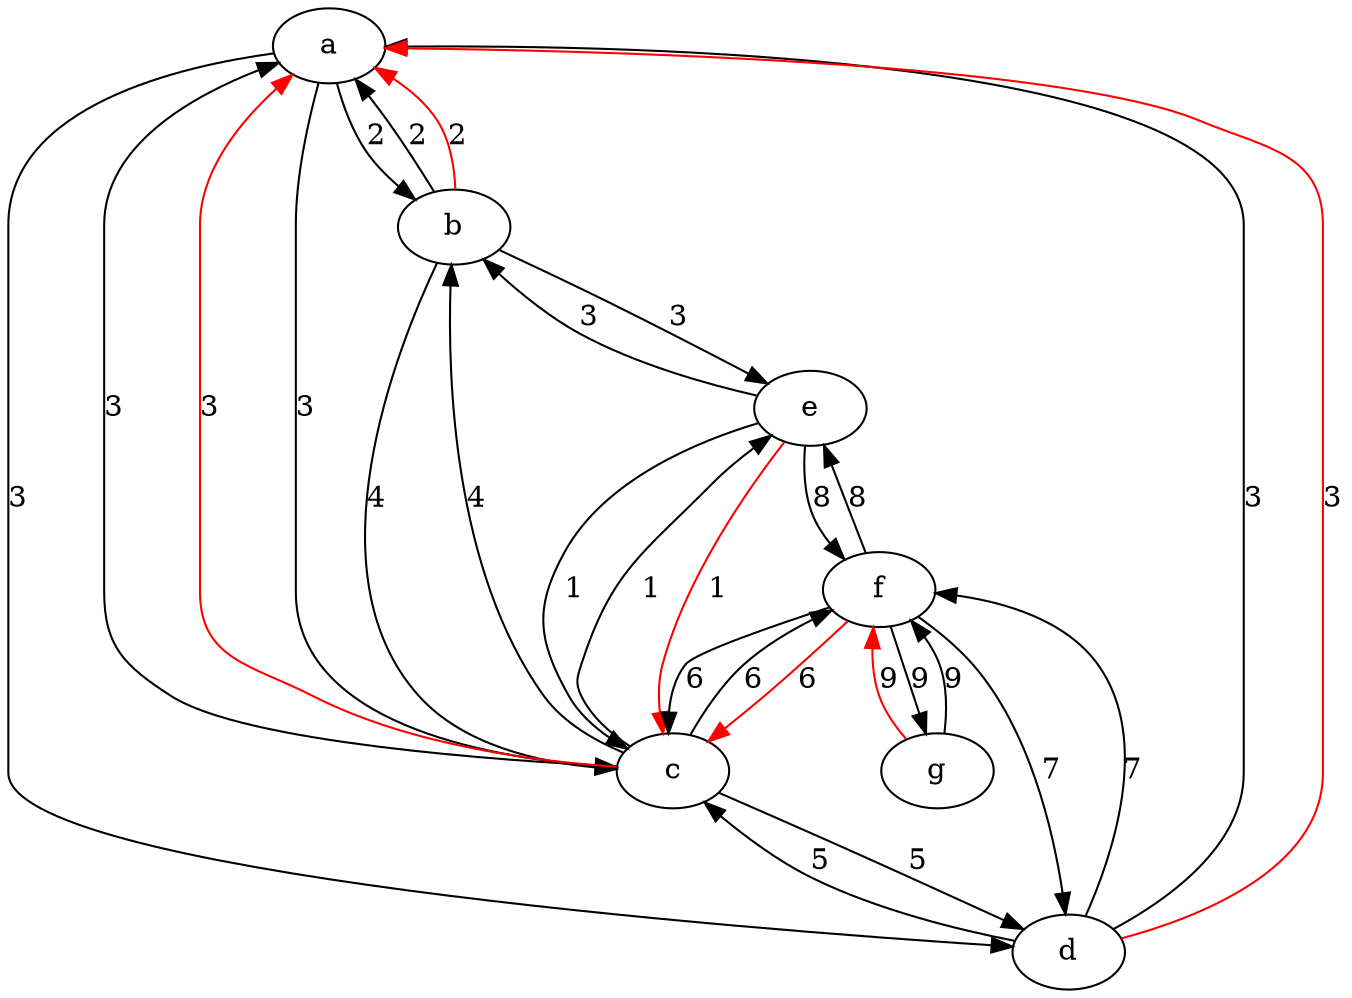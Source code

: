 digraph {
a->b[label = "2",weight="2"];
a->c[label = "3",weight="3"];
a->d[label = "3",weight="3"];
b->a[label = "2",weight="2"];
b->c[label = "4",weight="4"];
b->e[label = "3",weight="3"];
c->b[label = "4",weight="4"];
c->a[label = "3",weight="3"];
c->d[label = "5",weight="5"];
c->e[label = "1",weight="1"];
c->f[label = "6",weight="6"];
d->a[label = "3",weight="3"];
d->c[label = "5",weight="5"];
d->f[label = "7",weight="7"];
e->b[label = "3",weight="3"];
e->c[label = "1",weight="1"];
e->f[label = "8",weight="8"];
f->c[label = "6",weight="6"];
f->d[label = "7",weight="7"];
f->e[label = "8",weight="8"];
f->g[label = "9",weight="9"];
g->f[label = "9",weight="9"];
b->a[label = "2",weight="2" color = "red"];
c->a[label = "3",weight="3" color = "red"];
d->a[label = "3",weight="3" color = "red"];
e->c[label = "1",weight="1" color = "red"];
f->c[label = "6",weight="6" color = "red"];
g->f[label = "9",weight="9" color = "red"];
}